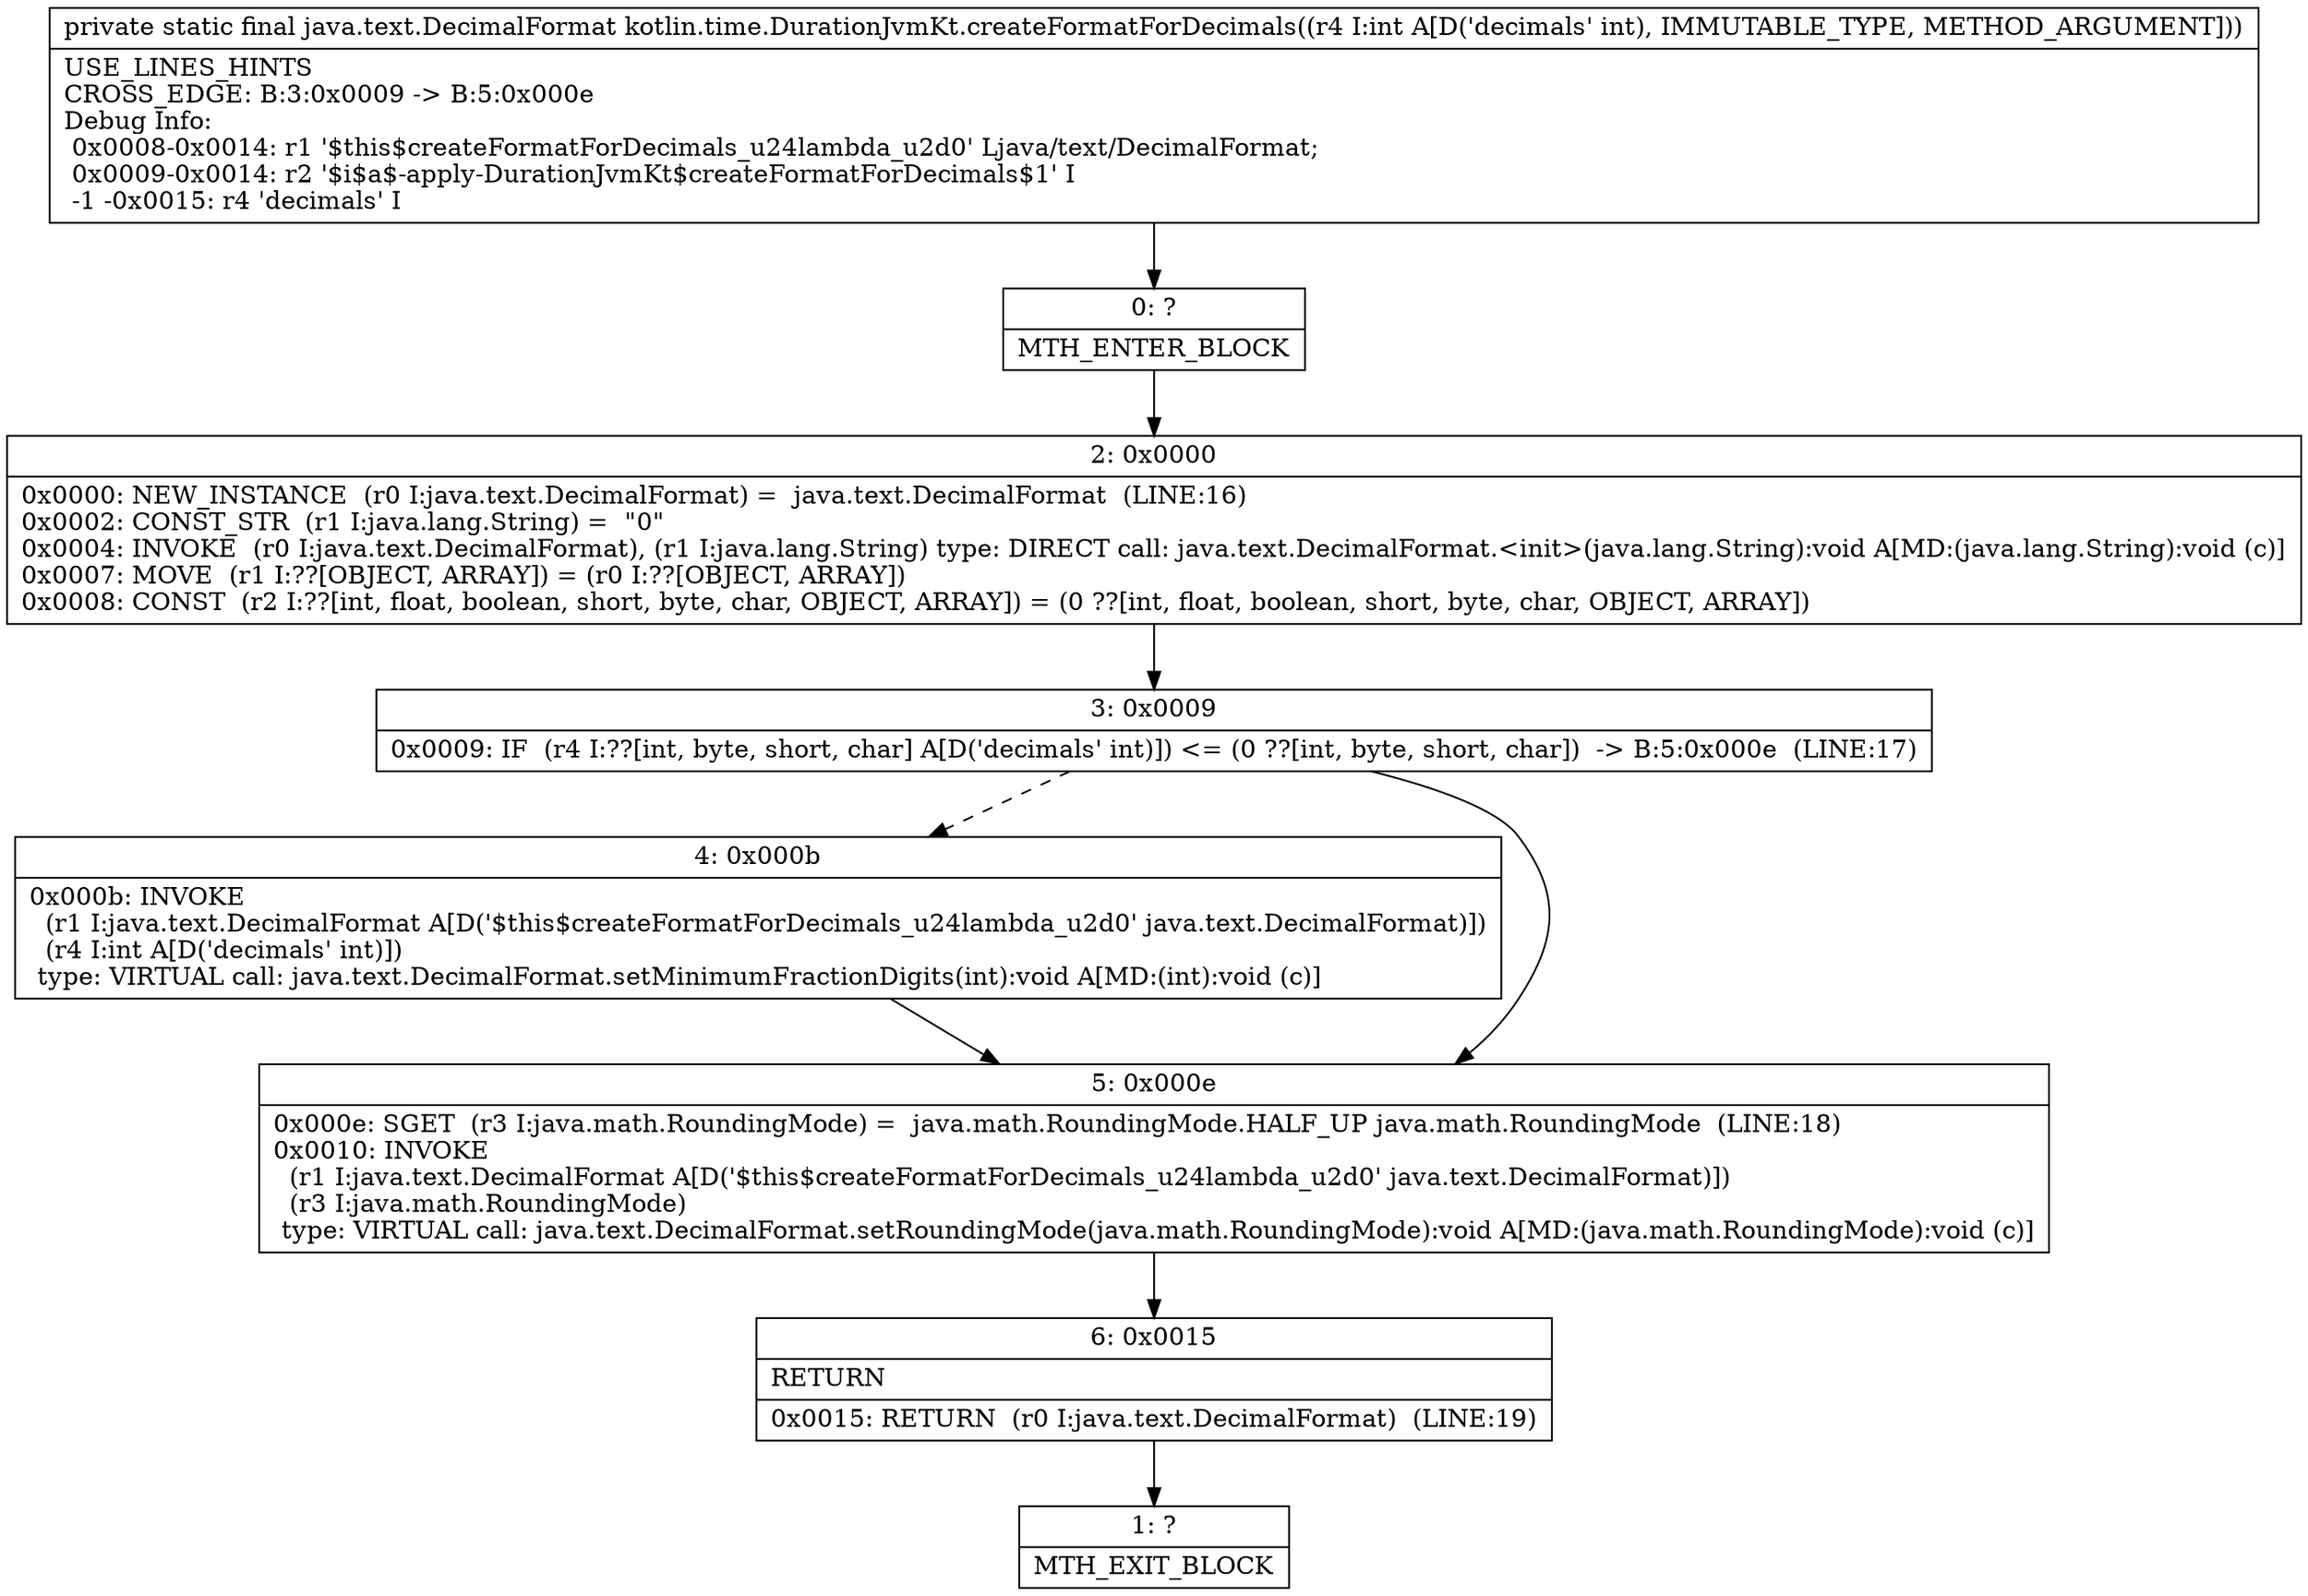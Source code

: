 digraph "CFG forkotlin.time.DurationJvmKt.createFormatForDecimals(I)Ljava\/text\/DecimalFormat;" {
Node_0 [shape=record,label="{0\:\ ?|MTH_ENTER_BLOCK\l}"];
Node_2 [shape=record,label="{2\:\ 0x0000|0x0000: NEW_INSTANCE  (r0 I:java.text.DecimalFormat) =  java.text.DecimalFormat  (LINE:16)\l0x0002: CONST_STR  (r1 I:java.lang.String) =  \"0\" \l0x0004: INVOKE  (r0 I:java.text.DecimalFormat), (r1 I:java.lang.String) type: DIRECT call: java.text.DecimalFormat.\<init\>(java.lang.String):void A[MD:(java.lang.String):void (c)]\l0x0007: MOVE  (r1 I:??[OBJECT, ARRAY]) = (r0 I:??[OBJECT, ARRAY]) \l0x0008: CONST  (r2 I:??[int, float, boolean, short, byte, char, OBJECT, ARRAY]) = (0 ??[int, float, boolean, short, byte, char, OBJECT, ARRAY]) \l}"];
Node_3 [shape=record,label="{3\:\ 0x0009|0x0009: IF  (r4 I:??[int, byte, short, char] A[D('decimals' int)]) \<= (0 ??[int, byte, short, char])  \-\> B:5:0x000e  (LINE:17)\l}"];
Node_4 [shape=record,label="{4\:\ 0x000b|0x000b: INVOKE  \l  (r1 I:java.text.DecimalFormat A[D('$this$createFormatForDecimals_u24lambda_u2d0' java.text.DecimalFormat)])\l  (r4 I:int A[D('decimals' int)])\l type: VIRTUAL call: java.text.DecimalFormat.setMinimumFractionDigits(int):void A[MD:(int):void (c)]\l}"];
Node_5 [shape=record,label="{5\:\ 0x000e|0x000e: SGET  (r3 I:java.math.RoundingMode) =  java.math.RoundingMode.HALF_UP java.math.RoundingMode  (LINE:18)\l0x0010: INVOKE  \l  (r1 I:java.text.DecimalFormat A[D('$this$createFormatForDecimals_u24lambda_u2d0' java.text.DecimalFormat)])\l  (r3 I:java.math.RoundingMode)\l type: VIRTUAL call: java.text.DecimalFormat.setRoundingMode(java.math.RoundingMode):void A[MD:(java.math.RoundingMode):void (c)]\l}"];
Node_6 [shape=record,label="{6\:\ 0x0015|RETURN\l|0x0015: RETURN  (r0 I:java.text.DecimalFormat)  (LINE:19)\l}"];
Node_1 [shape=record,label="{1\:\ ?|MTH_EXIT_BLOCK\l}"];
MethodNode[shape=record,label="{private static final java.text.DecimalFormat kotlin.time.DurationJvmKt.createFormatForDecimals((r4 I:int A[D('decimals' int), IMMUTABLE_TYPE, METHOD_ARGUMENT]))  | USE_LINES_HINTS\lCROSS_EDGE: B:3:0x0009 \-\> B:5:0x000e\lDebug Info:\l  0x0008\-0x0014: r1 '$this$createFormatForDecimals_u24lambda_u2d0' Ljava\/text\/DecimalFormat;\l  0x0009\-0x0014: r2 '$i$a$\-apply\-DurationJvmKt$createFormatForDecimals$1' I\l  \-1 \-0x0015: r4 'decimals' I\l}"];
MethodNode -> Node_0;Node_0 -> Node_2;
Node_2 -> Node_3;
Node_3 -> Node_4[style=dashed];
Node_3 -> Node_5;
Node_4 -> Node_5;
Node_5 -> Node_6;
Node_6 -> Node_1;
}

